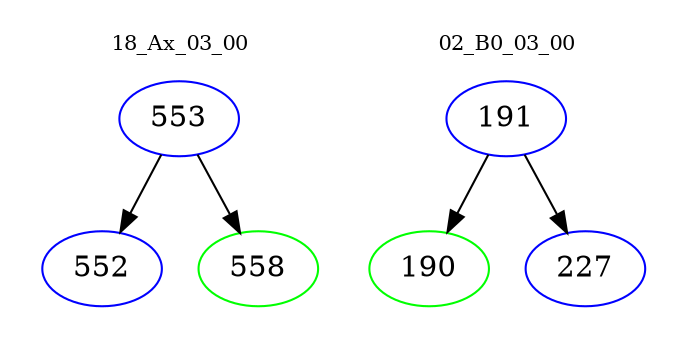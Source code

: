 digraph{
subgraph cluster_0 {
color = white
label = "18_Ax_03_00";
fontsize=10;
T0_553 [label="553", color="blue"]
T0_553 -> T0_552 [color="black"]
T0_552 [label="552", color="blue"]
T0_553 -> T0_558 [color="black"]
T0_558 [label="558", color="green"]
}
subgraph cluster_1 {
color = white
label = "02_B0_03_00";
fontsize=10;
T1_191 [label="191", color="blue"]
T1_191 -> T1_190 [color="black"]
T1_190 [label="190", color="green"]
T1_191 -> T1_227 [color="black"]
T1_227 [label="227", color="blue"]
}
}
